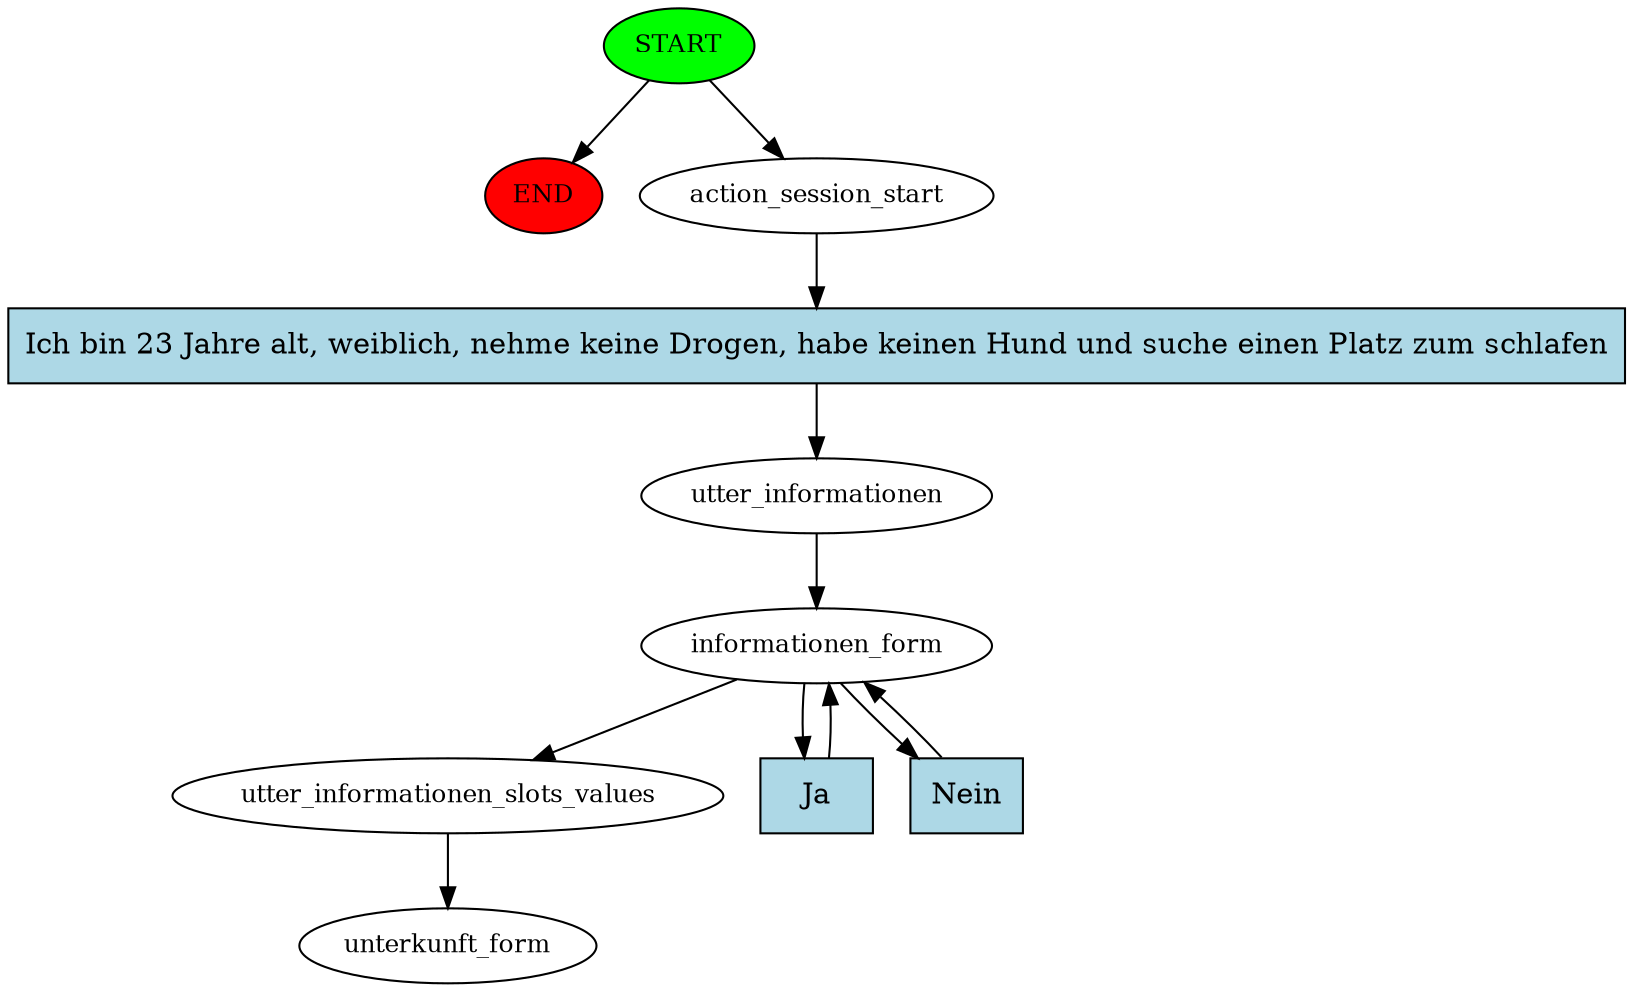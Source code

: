 digraph  {
0 [class="start active", fillcolor=green, fontsize=12, label=START, style=filled];
"-1" [class=end, fillcolor=red, fontsize=12, label=END, style=filled];
1 [class=active, fontsize=12, label=action_session_start];
2 [class=active, fontsize=12, label=utter_informationen];
3 [class=active, fontsize=12, label=informationen_form];
6 [class=active, fontsize=12, label=utter_informationen_slots_values];
7 [class="dashed active", fontsize=12, label=unterkunft_form];
8 [class="intent active", fillcolor=lightblue, label="Ich bin 23 Jahre alt, weiblich, nehme keine Drogen, habe keinen Hund und suche einen Platz zum schlafen", shape=rect, style=filled];
9 [class="intent active", fillcolor=lightblue, label=Ja, shape=rect, style=filled];
10 [class="intent active", fillcolor=lightblue, label=Nein, shape=rect, style=filled];
0 -> "-1"  [class="", key=NONE, label=""];
0 -> 1  [class=active, key=NONE, label=""];
1 -> 8  [class=active, key=0];
2 -> 3  [class=active, key=NONE, label=""];
3 -> 6  [class=active, key=NONE, label=""];
3 -> 9  [class=active, key=0];
3 -> 10  [class=active, key=0];
6 -> 7  [class=active, key=NONE, label=""];
8 -> 2  [class=active, key=0];
9 -> 3  [class=active, key=0];
10 -> 3  [class=active, key=0];
}
